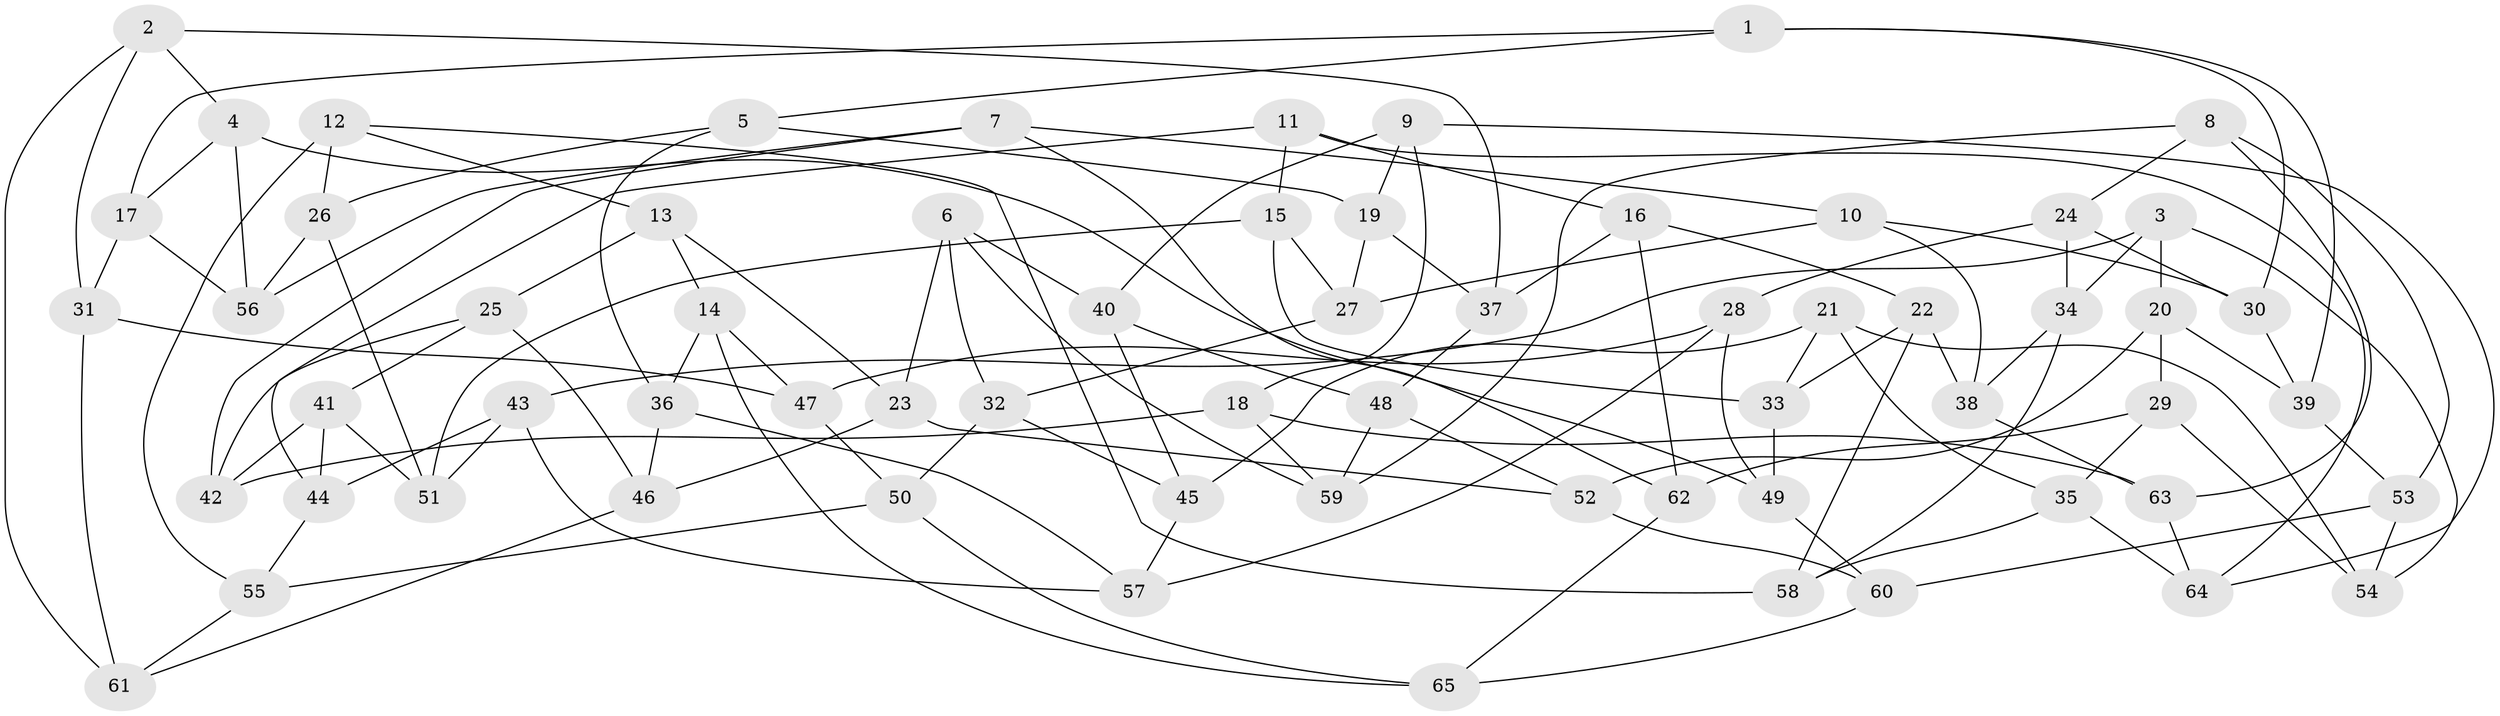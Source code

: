 // coarse degree distribution, {4: 0.358974358974359, 6: 0.5384615384615384, 5: 0.10256410256410256}
// Generated by graph-tools (version 1.1) at 2025/24/03/03/25 07:24:25]
// undirected, 65 vertices, 130 edges
graph export_dot {
graph [start="1"]
  node [color=gray90,style=filled];
  1;
  2;
  3;
  4;
  5;
  6;
  7;
  8;
  9;
  10;
  11;
  12;
  13;
  14;
  15;
  16;
  17;
  18;
  19;
  20;
  21;
  22;
  23;
  24;
  25;
  26;
  27;
  28;
  29;
  30;
  31;
  32;
  33;
  34;
  35;
  36;
  37;
  38;
  39;
  40;
  41;
  42;
  43;
  44;
  45;
  46;
  47;
  48;
  49;
  50;
  51;
  52;
  53;
  54;
  55;
  56;
  57;
  58;
  59;
  60;
  61;
  62;
  63;
  64;
  65;
  1 -- 39;
  1 -- 17;
  1 -- 30;
  1 -- 5;
  2 -- 4;
  2 -- 31;
  2 -- 61;
  2 -- 37;
  3 -- 20;
  3 -- 43;
  3 -- 54;
  3 -- 34;
  4 -- 49;
  4 -- 17;
  4 -- 56;
  5 -- 36;
  5 -- 26;
  5 -- 19;
  6 -- 32;
  6 -- 23;
  6 -- 59;
  6 -- 40;
  7 -- 56;
  7 -- 62;
  7 -- 42;
  7 -- 10;
  8 -- 53;
  8 -- 63;
  8 -- 59;
  8 -- 24;
  9 -- 19;
  9 -- 40;
  9 -- 18;
  9 -- 64;
  10 -- 38;
  10 -- 30;
  10 -- 27;
  11 -- 44;
  11 -- 64;
  11 -- 15;
  11 -- 16;
  12 -- 55;
  12 -- 58;
  12 -- 13;
  12 -- 26;
  13 -- 14;
  13 -- 25;
  13 -- 23;
  14 -- 65;
  14 -- 36;
  14 -- 47;
  15 -- 27;
  15 -- 33;
  15 -- 51;
  16 -- 37;
  16 -- 22;
  16 -- 62;
  17 -- 56;
  17 -- 31;
  18 -- 42;
  18 -- 59;
  18 -- 63;
  19 -- 27;
  19 -- 37;
  20 -- 29;
  20 -- 52;
  20 -- 39;
  21 -- 45;
  21 -- 54;
  21 -- 33;
  21 -- 35;
  22 -- 33;
  22 -- 58;
  22 -- 38;
  23 -- 46;
  23 -- 52;
  24 -- 34;
  24 -- 28;
  24 -- 30;
  25 -- 46;
  25 -- 42;
  25 -- 41;
  26 -- 51;
  26 -- 56;
  27 -- 32;
  28 -- 47;
  28 -- 57;
  28 -- 49;
  29 -- 62;
  29 -- 35;
  29 -- 54;
  30 -- 39;
  31 -- 61;
  31 -- 47;
  32 -- 50;
  32 -- 45;
  33 -- 49;
  34 -- 38;
  34 -- 58;
  35 -- 64;
  35 -- 58;
  36 -- 57;
  36 -- 46;
  37 -- 48;
  38 -- 63;
  39 -- 53;
  40 -- 45;
  40 -- 48;
  41 -- 44;
  41 -- 42;
  41 -- 51;
  43 -- 51;
  43 -- 44;
  43 -- 57;
  44 -- 55;
  45 -- 57;
  46 -- 61;
  47 -- 50;
  48 -- 52;
  48 -- 59;
  49 -- 60;
  50 -- 55;
  50 -- 65;
  52 -- 60;
  53 -- 60;
  53 -- 54;
  55 -- 61;
  60 -- 65;
  62 -- 65;
  63 -- 64;
}
